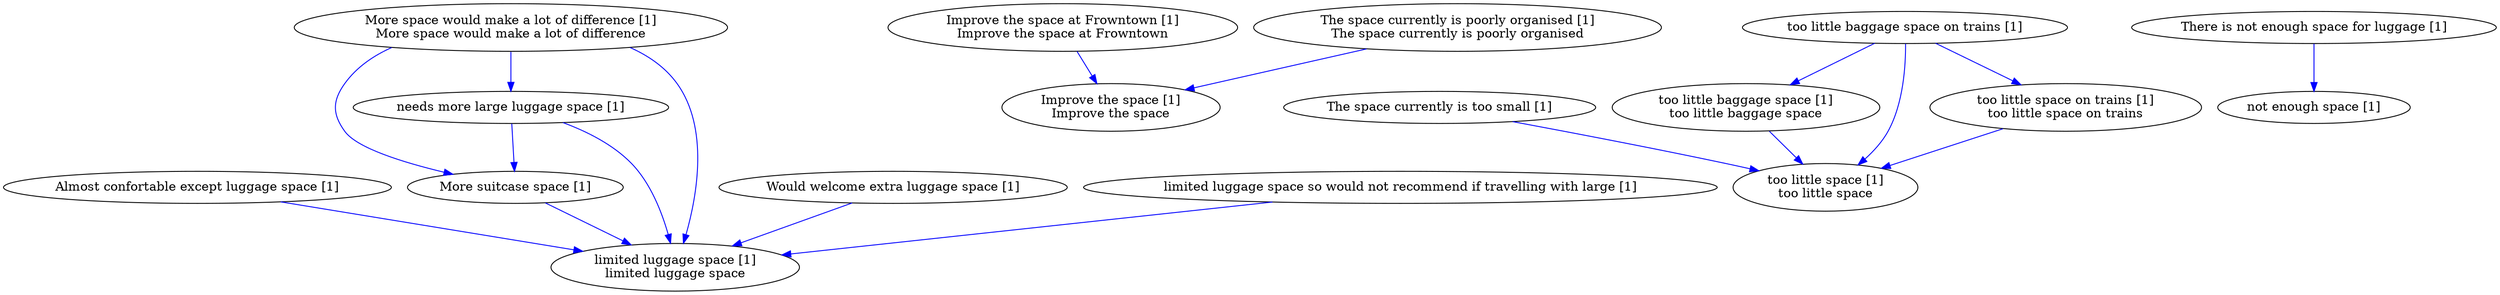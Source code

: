 digraph collapsedGraph {
"Almost confortable except luggage space [1]""Improve the space at Frowntown [1]\nImprove the space at Frowntown""Improve the space [1]\nImprove the space""More space would make a lot of difference [1]\nMore space would make a lot of difference""More suitcase space [1]""The space currently is poorly organised [1]\nThe space currently is poorly organised""The space currently is too small [1]""There is not enough space for luggage [1]""Would welcome extra luggage space [1]""limited luggage space so would not recommend if travelling with large [1]""limited luggage space [1]\nlimited luggage space""needs more large luggage space [1]""not enough space [1]""too little baggage space on trains [1]""too little baggage space [1]\ntoo little baggage space""too little space [1]\ntoo little space""too little space on trains [1]\ntoo little space on trains""There is not enough space for luggage [1]" -> "not enough space [1]" [color=blue]
"More space would make a lot of difference [1]\nMore space would make a lot of difference" -> "More suitcase space [1]" [color=blue]
"Would welcome extra luggage space [1]" -> "limited luggage space [1]\nlimited luggage space" [color=blue]
"More space would make a lot of difference [1]\nMore space would make a lot of difference" -> "needs more large luggage space [1]" [color=blue]
"More suitcase space [1]" -> "limited luggage space [1]\nlimited luggage space" [color=blue]
"needs more large luggage space [1]" -> "limited luggage space [1]\nlimited luggage space" [color=blue]
"Almost confortable except luggage space [1]" -> "limited luggage space [1]\nlimited luggage space" [color=blue]
"More space would make a lot of difference [1]\nMore space would make a lot of difference" -> "limited luggage space [1]\nlimited luggage space" [color=blue]
"The space currently is too small [1]" -> "too little space [1]\ntoo little space" [color=blue]
"needs more large luggage space [1]" -> "More suitcase space [1]" [color=blue]
"The space currently is poorly organised [1]\nThe space currently is poorly organised" -> "Improve the space [1]\nImprove the space" [color=blue]
"Improve the space at Frowntown [1]\nImprove the space at Frowntown" -> "Improve the space [1]\nImprove the space" [color=blue]
"limited luggage space so would not recommend if travelling with large [1]" -> "limited luggage space [1]\nlimited luggage space" [color=blue]
"too little baggage space on trains [1]" -> "too little baggage space [1]\ntoo little baggage space" [color=blue]
"too little baggage space [1]\ntoo little baggage space" -> "too little space [1]\ntoo little space" [color=blue]
"too little baggage space on trains [1]" -> "too little space on trains [1]\ntoo little space on trains" [color=blue]
"too little space on trains [1]\ntoo little space on trains" -> "too little space [1]\ntoo little space" [color=blue]
"too little baggage space on trains [1]" -> "too little space [1]\ntoo little space" [color=blue]
}